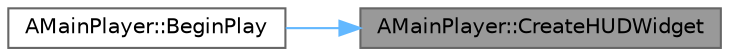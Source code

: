 digraph "AMainPlayer::CreateHUDWidget"
{
 // LATEX_PDF_SIZE
  bgcolor="transparent";
  edge [fontname=Helvetica,fontsize=10,labelfontname=Helvetica,labelfontsize=10];
  node [fontname=Helvetica,fontsize=10,shape=box,height=0.2,width=0.4];
  rankdir="RL";
  Node1 [id="Node000001",label="AMainPlayer::CreateHUDWidget",height=0.2,width=0.4,color="gray40", fillcolor="grey60", style="filled", fontcolor="black",tooltip=" "];
  Node1 -> Node2 [id="edge2_Node000001_Node000002",dir="back",color="steelblue1",style="solid",tooltip=" "];
  Node2 [id="Node000002",label="AMainPlayer::BeginPlay",height=0.2,width=0.4,color="grey40", fillcolor="white", style="filled",URL="$class_a_main_player.html#aeb19d2fc8b049da2875a1a7fe2640be6",tooltip=" "];
}
